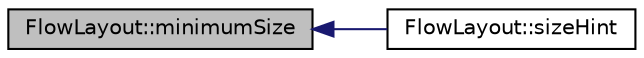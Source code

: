digraph "FlowLayout::minimumSize"
{
  edge [fontname="Helvetica",fontsize="10",labelfontname="Helvetica",labelfontsize="10"];
  node [fontname="Helvetica",fontsize="10",shape=record];
  rankdir="LR";
  Node37 [label="FlowLayout::minimumSize",height=0.2,width=0.4,color="black", fillcolor="grey75", style="filled", fontcolor="black"];
  Node37 -> Node38 [dir="back",color="midnightblue",fontsize="10",style="solid",fontname="Helvetica"];
  Node38 [label="FlowLayout::sizeHint",height=0.2,width=0.4,color="black", fillcolor="white", style="filled",URL="$de/d94/class_flow_layout.html#a77fd6daff67bdd0cacdfd33783d2e46f"];
}
